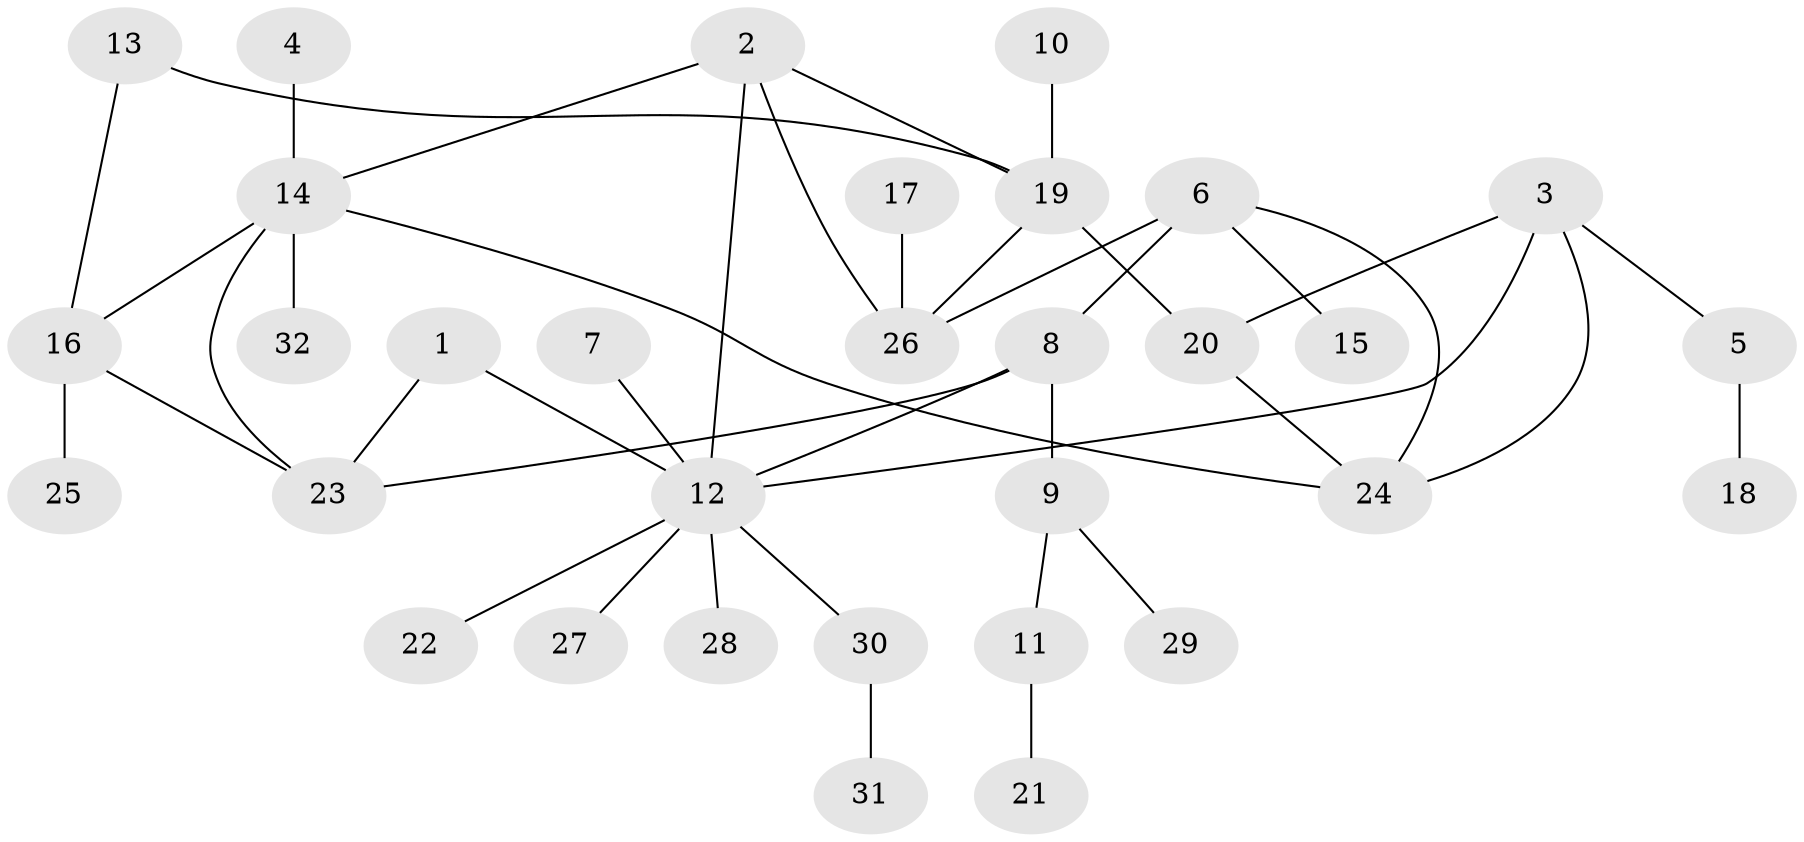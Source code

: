 // original degree distribution, {3: 0.031746031746031744, 13: 0.015873015873015872, 2: 0.1746031746031746, 6: 0.06349206349206349, 8: 0.015873015873015872, 5: 0.047619047619047616, 7: 0.031746031746031744, 4: 0.047619047619047616, 1: 0.5714285714285714}
// Generated by graph-tools (version 1.1) at 2025/02/03/09/25 03:02:40]
// undirected, 32 vertices, 41 edges
graph export_dot {
graph [start="1"]
  node [color=gray90,style=filled];
  1;
  2;
  3;
  4;
  5;
  6;
  7;
  8;
  9;
  10;
  11;
  12;
  13;
  14;
  15;
  16;
  17;
  18;
  19;
  20;
  21;
  22;
  23;
  24;
  25;
  26;
  27;
  28;
  29;
  30;
  31;
  32;
  1 -- 12 [weight=2.0];
  1 -- 23 [weight=1.0];
  2 -- 12 [weight=1.0];
  2 -- 14 [weight=1.0];
  2 -- 19 [weight=1.0];
  2 -- 26 [weight=1.0];
  3 -- 5 [weight=1.0];
  3 -- 12 [weight=1.0];
  3 -- 20 [weight=1.0];
  3 -- 24 [weight=1.0];
  4 -- 14 [weight=1.0];
  5 -- 18 [weight=1.0];
  6 -- 8 [weight=2.0];
  6 -- 15 [weight=1.0];
  6 -- 24 [weight=1.0];
  6 -- 26 [weight=1.0];
  7 -- 12 [weight=1.0];
  8 -- 9 [weight=1.0];
  8 -- 12 [weight=2.0];
  8 -- 23 [weight=1.0];
  9 -- 11 [weight=1.0];
  9 -- 29 [weight=1.0];
  10 -- 19 [weight=1.0];
  11 -- 21 [weight=1.0];
  12 -- 22 [weight=1.0];
  12 -- 27 [weight=1.0];
  12 -- 28 [weight=1.0];
  12 -- 30 [weight=1.0];
  13 -- 16 [weight=1.0];
  13 -- 19 [weight=1.0];
  14 -- 16 [weight=1.0];
  14 -- 23 [weight=1.0];
  14 -- 24 [weight=1.0];
  14 -- 32 [weight=1.0];
  16 -- 23 [weight=1.0];
  16 -- 25 [weight=1.0];
  17 -- 26 [weight=1.0];
  19 -- 20 [weight=1.0];
  19 -- 26 [weight=1.0];
  20 -- 24 [weight=1.0];
  30 -- 31 [weight=1.0];
}
